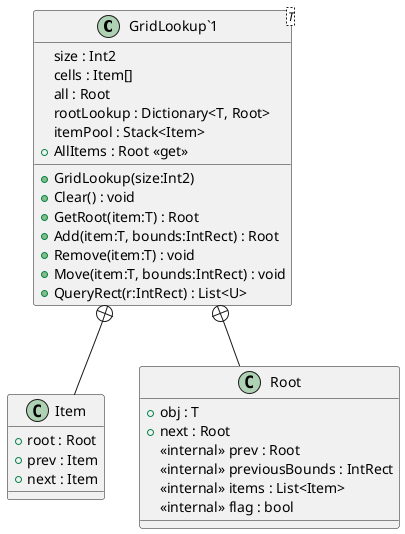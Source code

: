 @startuml
class "GridLookup`1"<T> {
    size : Int2
    cells : Item[]
    all : Root
    rootLookup : Dictionary<T, Root>
    itemPool : Stack<Item>
    + GridLookup(size:Int2)
    + AllItems : Root <<get>>
    + Clear() : void
    + GetRoot(item:T) : Root
    + Add(item:T, bounds:IntRect) : Root
    + Remove(item:T) : void
    + Move(item:T, bounds:IntRect) : void
    + QueryRect(r:IntRect) : List<U>
}
class Item {
    + root : Root
    + prev : Item
    + next : Item
}
class Root {
    + obj : T
    + next : Root
    <<internal>> prev : Root
    <<internal>> previousBounds : IntRect
    <<internal>> items : List<Item>
    <<internal>> flag : bool
}
"GridLookup`1" +-- Item
"GridLookup`1" +-- Root
@enduml
